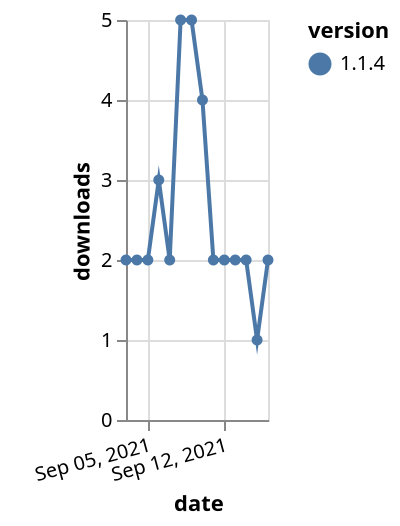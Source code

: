 {"$schema": "https://vega.github.io/schema/vega-lite/v5.json", "description": "A simple bar chart with embedded data.", "data": {"values": [{"date": "2021-09-03", "total": 3735, "delta": 2, "version": "1.1.4"}, {"date": "2021-09-04", "total": 3737, "delta": 2, "version": "1.1.4"}, {"date": "2021-09-05", "total": 3739, "delta": 2, "version": "1.1.4"}, {"date": "2021-09-06", "total": 3742, "delta": 3, "version": "1.1.4"}, {"date": "2021-09-07", "total": 3744, "delta": 2, "version": "1.1.4"}, {"date": "2021-09-08", "total": 3749, "delta": 5, "version": "1.1.4"}, {"date": "2021-09-09", "total": 3754, "delta": 5, "version": "1.1.4"}, {"date": "2021-09-10", "total": 3758, "delta": 4, "version": "1.1.4"}, {"date": "2021-09-11", "total": 3760, "delta": 2, "version": "1.1.4"}, {"date": "2021-09-12", "total": 3762, "delta": 2, "version": "1.1.4"}, {"date": "2021-09-13", "total": 3764, "delta": 2, "version": "1.1.4"}, {"date": "2021-09-14", "total": 3766, "delta": 2, "version": "1.1.4"}, {"date": "2021-09-15", "total": 3767, "delta": 1, "version": "1.1.4"}, {"date": "2021-09-16", "total": 3769, "delta": 2, "version": "1.1.4"}]}, "width": "container", "mark": {"type": "line", "point": {"filled": true}}, "encoding": {"x": {"field": "date", "type": "temporal", "timeUnit": "yearmonthdate", "title": "date", "axis": {"labelAngle": -15}}, "y": {"field": "delta", "type": "quantitative", "title": "downloads"}, "color": {"field": "version", "type": "nominal"}, "tooltip": {"field": "delta"}}}